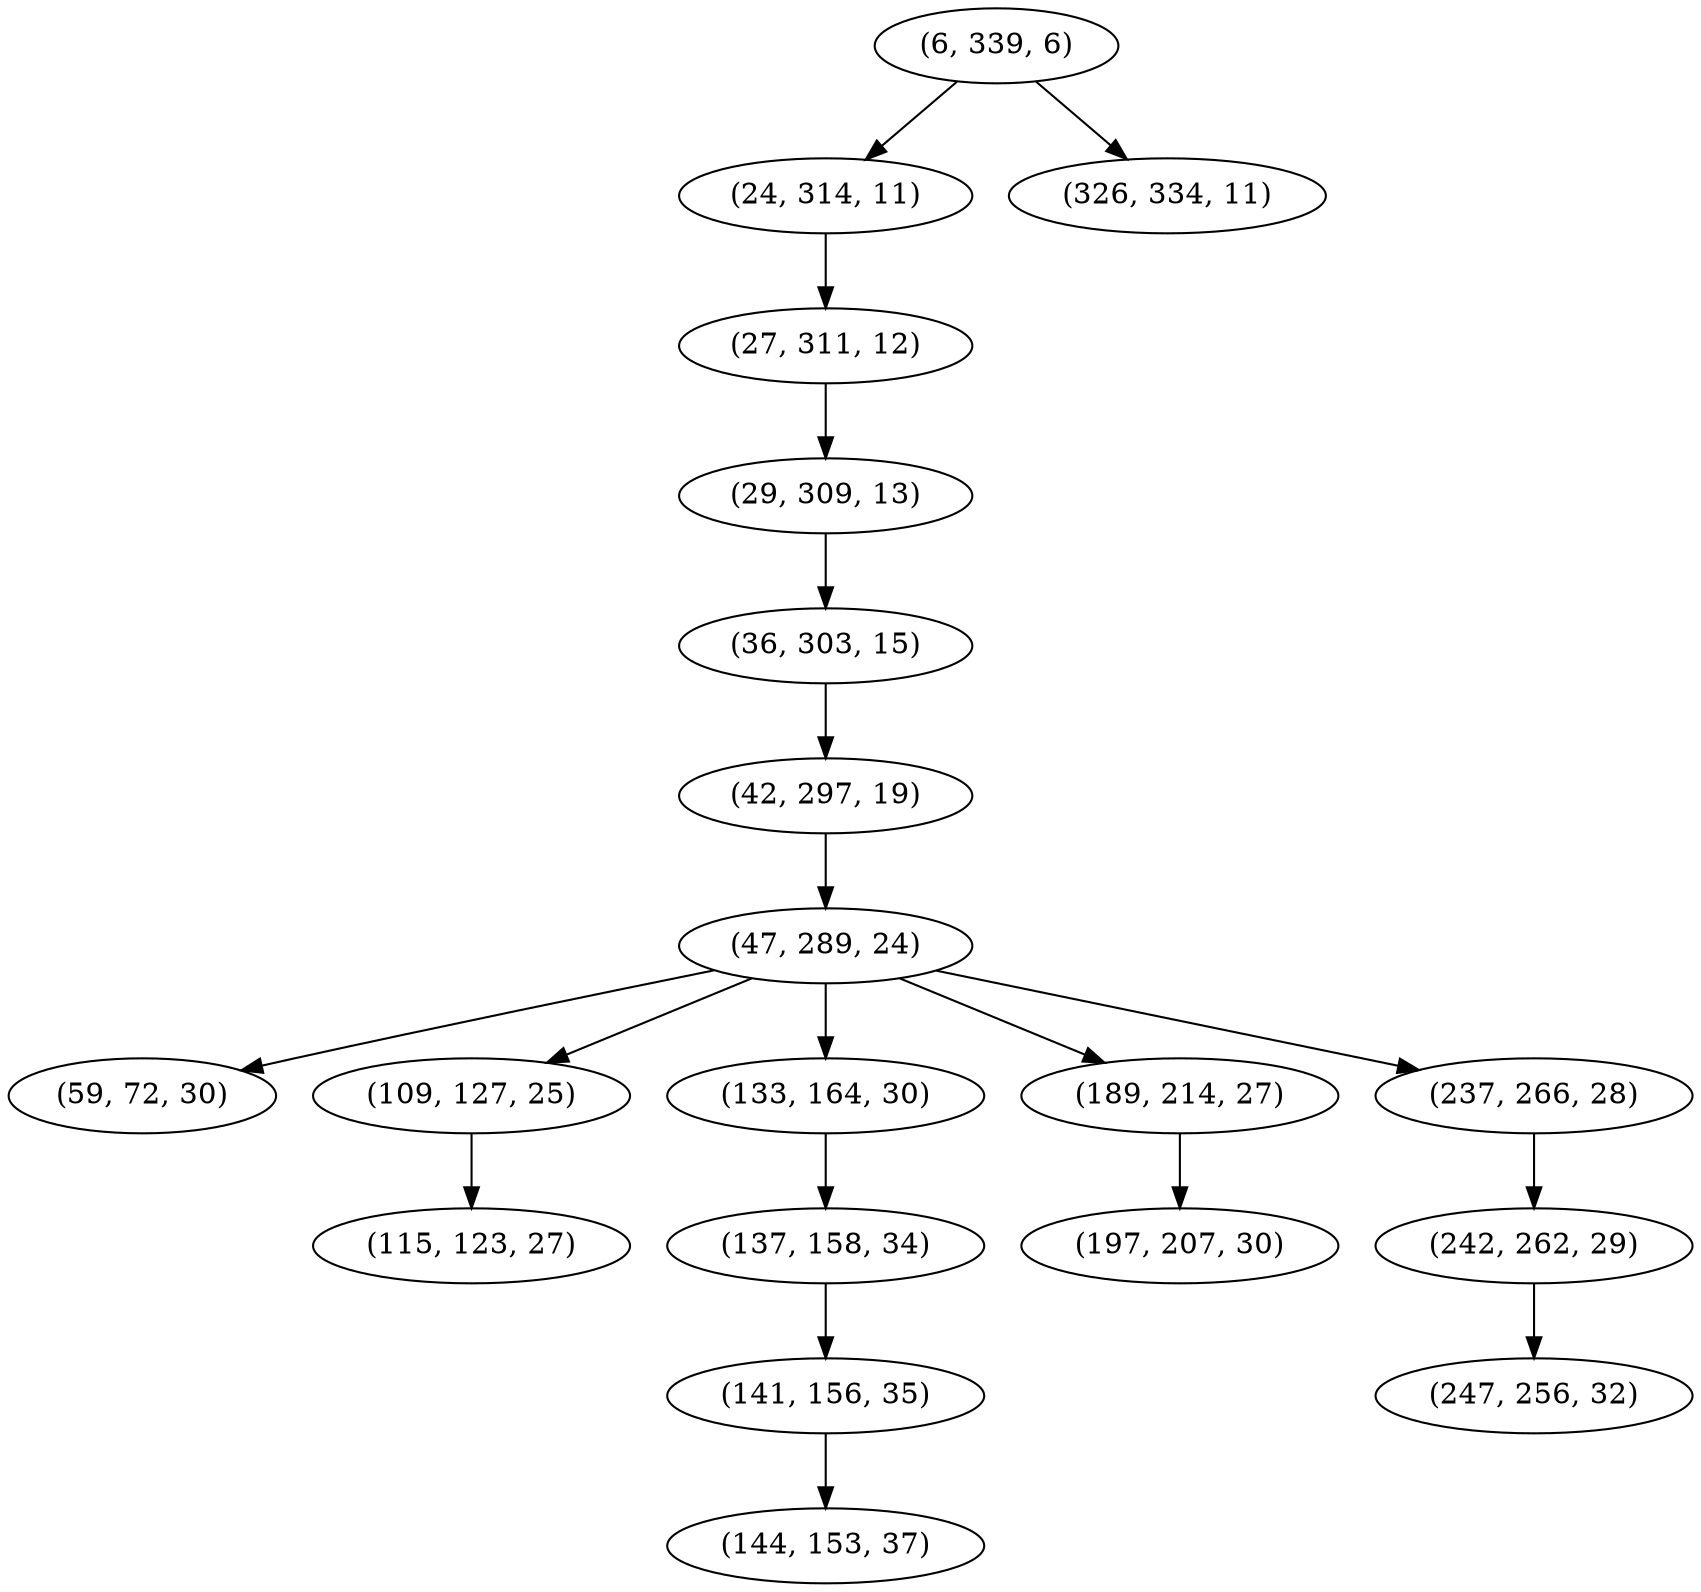 digraph tree {
    "(6, 339, 6)";
    "(24, 314, 11)";
    "(27, 311, 12)";
    "(29, 309, 13)";
    "(36, 303, 15)";
    "(42, 297, 19)";
    "(47, 289, 24)";
    "(59, 72, 30)";
    "(109, 127, 25)";
    "(115, 123, 27)";
    "(133, 164, 30)";
    "(137, 158, 34)";
    "(141, 156, 35)";
    "(144, 153, 37)";
    "(189, 214, 27)";
    "(197, 207, 30)";
    "(237, 266, 28)";
    "(242, 262, 29)";
    "(247, 256, 32)";
    "(326, 334, 11)";
    "(6, 339, 6)" -> "(24, 314, 11)";
    "(6, 339, 6)" -> "(326, 334, 11)";
    "(24, 314, 11)" -> "(27, 311, 12)";
    "(27, 311, 12)" -> "(29, 309, 13)";
    "(29, 309, 13)" -> "(36, 303, 15)";
    "(36, 303, 15)" -> "(42, 297, 19)";
    "(42, 297, 19)" -> "(47, 289, 24)";
    "(47, 289, 24)" -> "(59, 72, 30)";
    "(47, 289, 24)" -> "(109, 127, 25)";
    "(47, 289, 24)" -> "(133, 164, 30)";
    "(47, 289, 24)" -> "(189, 214, 27)";
    "(47, 289, 24)" -> "(237, 266, 28)";
    "(109, 127, 25)" -> "(115, 123, 27)";
    "(133, 164, 30)" -> "(137, 158, 34)";
    "(137, 158, 34)" -> "(141, 156, 35)";
    "(141, 156, 35)" -> "(144, 153, 37)";
    "(189, 214, 27)" -> "(197, 207, 30)";
    "(237, 266, 28)" -> "(242, 262, 29)";
    "(242, 262, 29)" -> "(247, 256, 32)";
}
